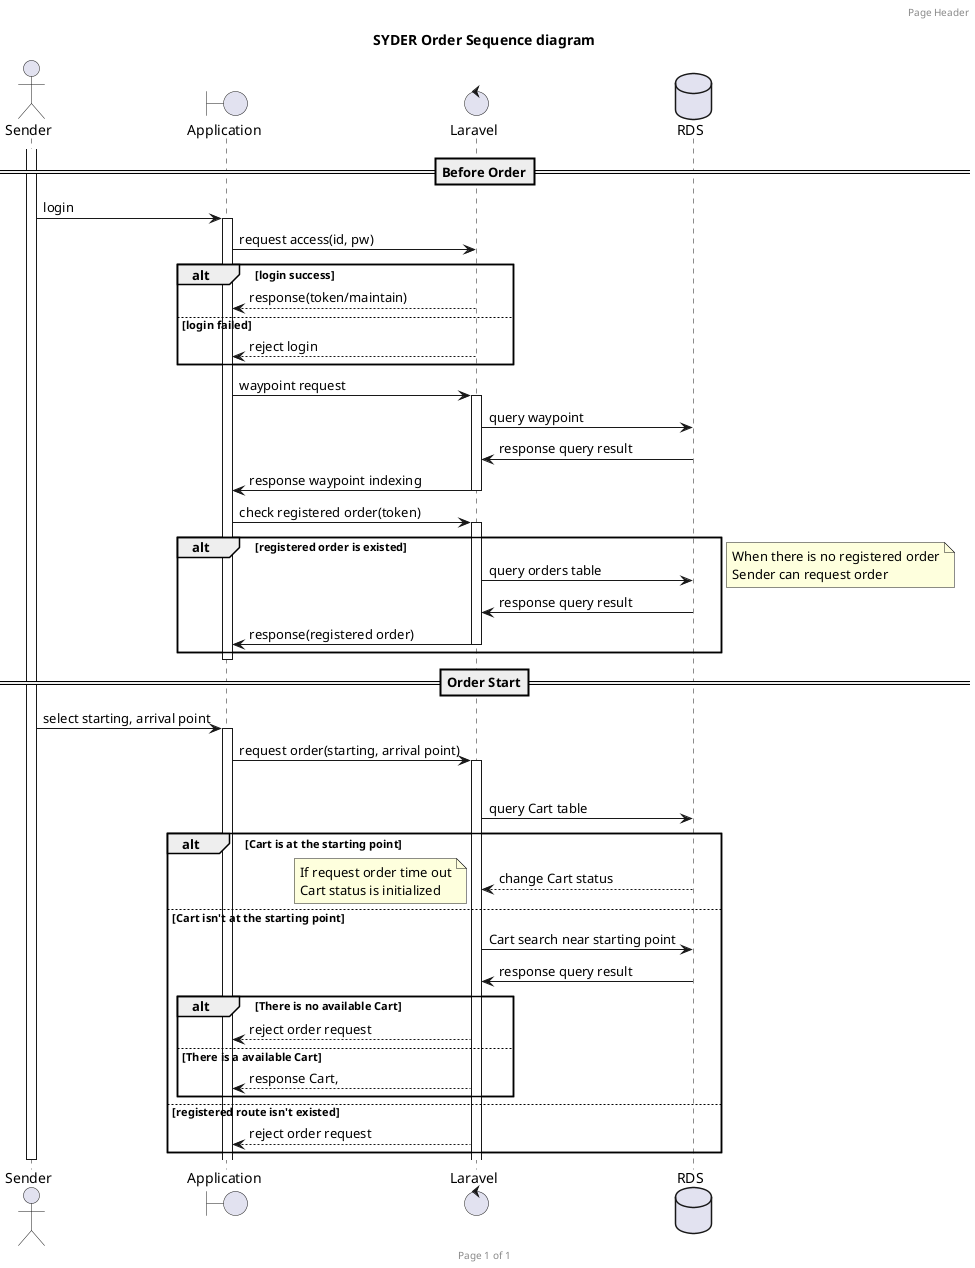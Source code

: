 @startuml

header Page Header
footer Page %page% of %lastpage%

title SYDER Order Sequence diagram

==Before Order==
actor Sender
activate Sender
boundary Application
control Laravel
database RDS

Sender -> Application  : login
activate Application

Application -> Laravel : request access(id, pw)

alt login success
Laravel --> Application : response(token/maintain)

else login failed
Laravel --> Application : reject login

end



Application -> Laravel : waypoint request

activate Laravel
Laravel -> RDS : query waypoint
RDS -> Laravel : response query result
Laravel -> Application : response waypoint indexing
deactivate Laravel


Application -> Laravel : check registered order(token)
activate Laravel

alt registered order is existed

Laravel -> RDS : query orders table
RDS -> Laravel : response query result

Laravel -> Application : response(registered order)
deactivate Laravel

end
note right
When there is no registered order
Sender can request order
end note
deactivate Application

==Order Start==

Sender -> Application : select starting, arrival point
activate Application

Application -> Laravel : request order(starting, arrival point)

activate Laravel

alt registered route is existed

Laravel -> RDS : query Cart table

alt Cart is at the starting point

RDS --> Laravel : change Cart status
note left
If request order time out
Cart status is initialized
end note

else Cart isn't at the starting point
Laravel -> RDS : Cart search near starting point
RDS -> Laravel : response query result

alt There is no available Cart
Laravel --> Application : reject order request

else There is a available Cart
Laravel --> Application : response Cart,

end
else registered route isn't existed

Laravel --> Application : reject order request
end
deactivate Sender

@endduml
